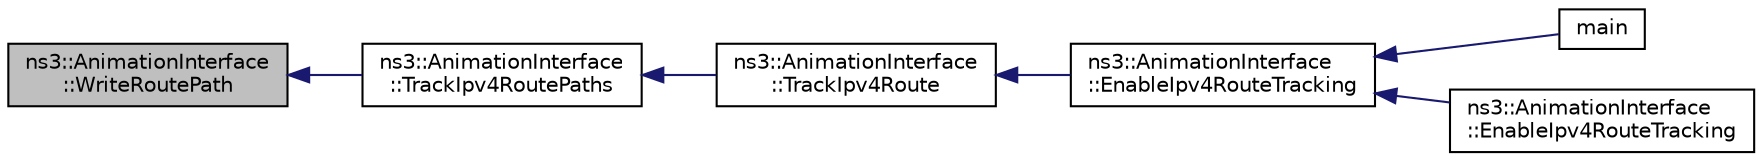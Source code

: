 digraph "ns3::AnimationInterface::WriteRoutePath"
{
  edge [fontname="Helvetica",fontsize="10",labelfontname="Helvetica",labelfontsize="10"];
  node [fontname="Helvetica",fontsize="10",shape=record];
  rankdir="LR";
  Node1 [label="ns3::AnimationInterface\l::WriteRoutePath",height=0.2,width=0.4,color="black", fillcolor="grey75", style="filled", fontcolor="black"];
  Node1 -> Node2 [dir="back",color="midnightblue",fontsize="10",style="solid"];
  Node2 [label="ns3::AnimationInterface\l::TrackIpv4RoutePaths",height=0.2,width=0.4,color="black", fillcolor="white", style="filled",URL="$d6/d1a/classns3_1_1AnimationInterface.html#a567537be97db5e22db679bf5d4a2c242",tooltip="Track IPv4 route paths function. "];
  Node2 -> Node3 [dir="back",color="midnightblue",fontsize="10",style="solid"];
  Node3 [label="ns3::AnimationInterface\l::TrackIpv4Route",height=0.2,width=0.4,color="black", fillcolor="white", style="filled",URL="$d6/d1a/classns3_1_1AnimationInterface.html#a9af10e9e963b8bcd3eae43d63025dac0",tooltip="Track IPv4 router function. "];
  Node3 -> Node4 [dir="back",color="midnightblue",fontsize="10",style="solid"];
  Node4 [label="ns3::AnimationInterface\l::EnableIpv4RouteTracking",height=0.2,width=0.4,color="black", fillcolor="white", style="filled",URL="$d6/d1a/classns3_1_1AnimationInterface.html#a98e4bbb60184f59a5643b61aaa7a25a3",tooltip="Enable tracking of the Ipv4 routing table for all Nodes. "];
  Node4 -> Node5 [dir="back",color="midnightblue",fontsize="10",style="solid"];
  Node5 [label="main",height=0.2,width=0.4,color="black", fillcolor="white", style="filled",URL="$d9/d2d/wireless-animation_8cc.html#a0ddf1224851353fc92bfbff6f499fa97"];
  Node4 -> Node6 [dir="back",color="midnightblue",fontsize="10",style="solid"];
  Node6 [label="ns3::AnimationInterface\l::EnableIpv4RouteTracking",height=0.2,width=0.4,color="black", fillcolor="white", style="filled",URL="$d6/d1a/classns3_1_1AnimationInterface.html#a619ed6b1b95f1f9d70805376229253d1",tooltip="Enable tracking of the Ipv4 routing table for a set of Nodes. "];
}
